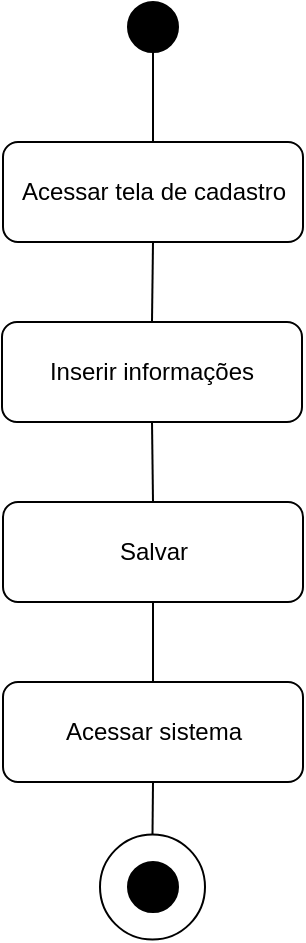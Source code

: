 <mxfile version="24.3.0" type="github">
  <diagram name="Page-1" id="N3A8b8TX40ZMctIMAG97">
    <mxGraphModel dx="1050" dy="522" grid="1" gridSize="10" guides="1" tooltips="1" connect="1" arrows="1" fold="1" page="1" pageScale="1" pageWidth="850" pageHeight="1100" math="0" shadow="0">
      <root>
        <mxCell id="0" />
        <mxCell id="1" parent="0" />
        <mxCell id="KmhG0W8TlTInAKrKDEGv-1" value="" style="ellipse;whiteSpace=wrap;html=1;aspect=fixed;fillColor=#000000;" vertex="1" parent="1">
          <mxGeometry x="413" y="80" width="25" height="25" as="geometry" />
        </mxCell>
        <mxCell id="KmhG0W8TlTInAKrKDEGv-2" value="" style="endArrow=none;html=1;rounded=0;entryX=0.5;entryY=1;entryDx=0;entryDy=0;exitX=0.5;exitY=0;exitDx=0;exitDy=0;" edge="1" parent="1" source="KmhG0W8TlTInAKrKDEGv-3" target="KmhG0W8TlTInAKrKDEGv-1">
          <mxGeometry width="50" height="50" relative="1" as="geometry">
            <mxPoint x="426" y="140" as="sourcePoint" />
            <mxPoint x="420" y="170" as="targetPoint" />
          </mxGeometry>
        </mxCell>
        <mxCell id="KmhG0W8TlTInAKrKDEGv-3" value="Acessar tela de cadastro" style="rounded=1;whiteSpace=wrap;html=1;" vertex="1" parent="1">
          <mxGeometry x="350.5" y="150" width="150" height="50" as="geometry" />
        </mxCell>
        <mxCell id="KmhG0W8TlTInAKrKDEGv-4" value="Inserir informações" style="rounded=1;whiteSpace=wrap;html=1;" vertex="1" parent="1">
          <mxGeometry x="350" y="240" width="150" height="50" as="geometry" />
        </mxCell>
        <mxCell id="KmhG0W8TlTInAKrKDEGv-6" value="Salvar" style="rounded=1;whiteSpace=wrap;html=1;" vertex="1" parent="1">
          <mxGeometry x="350.5" y="330" width="150" height="50" as="geometry" />
        </mxCell>
        <mxCell id="KmhG0W8TlTInAKrKDEGv-7" value="Acessar sistema" style="rounded=1;whiteSpace=wrap;html=1;" vertex="1" parent="1">
          <mxGeometry x="350.5" y="420" width="150" height="50" as="geometry" />
        </mxCell>
        <mxCell id="KmhG0W8TlTInAKrKDEGv-8" value="" style="endArrow=none;html=1;rounded=0;entryX=0.5;entryY=1;entryDx=0;entryDy=0;exitX=0.5;exitY=0;exitDx=0;exitDy=0;" edge="1" parent="1" source="KmhG0W8TlTInAKrKDEGv-4" target="KmhG0W8TlTInAKrKDEGv-3">
          <mxGeometry width="50" height="50" relative="1" as="geometry">
            <mxPoint x="190" y="300" as="sourcePoint" />
            <mxPoint x="240" y="250" as="targetPoint" />
          </mxGeometry>
        </mxCell>
        <mxCell id="KmhG0W8TlTInAKrKDEGv-9" value="" style="endArrow=none;html=1;rounded=0;entryX=0.5;entryY=1;entryDx=0;entryDy=0;exitX=0.5;exitY=0;exitDx=0;exitDy=0;" edge="1" parent="1" source="KmhG0W8TlTInAKrKDEGv-6" target="KmhG0W8TlTInAKrKDEGv-4">
          <mxGeometry width="50" height="50" relative="1" as="geometry">
            <mxPoint x="220" y="360" as="sourcePoint" />
            <mxPoint x="270" y="310" as="targetPoint" />
          </mxGeometry>
        </mxCell>
        <mxCell id="KmhG0W8TlTInAKrKDEGv-10" value="" style="endArrow=none;html=1;rounded=0;entryX=0.5;entryY=1;entryDx=0;entryDy=0;exitX=0.5;exitY=0;exitDx=0;exitDy=0;" edge="1" parent="1" source="KmhG0W8TlTInAKrKDEGv-7" target="KmhG0W8TlTInAKrKDEGv-6">
          <mxGeometry width="50" height="50" relative="1" as="geometry">
            <mxPoint x="210" y="480" as="sourcePoint" />
            <mxPoint x="260" y="430" as="targetPoint" />
          </mxGeometry>
        </mxCell>
        <mxCell id="KmhG0W8TlTInAKrKDEGv-12" value="" style="ellipse;whiteSpace=wrap;html=1;aspect=fixed;" vertex="1" parent="1">
          <mxGeometry x="399" y="496.25" width="52.5" height="52.5" as="geometry" />
        </mxCell>
        <mxCell id="KmhG0W8TlTInAKrKDEGv-11" value="" style="ellipse;whiteSpace=wrap;html=1;aspect=fixed;fillColor=#000000;" vertex="1" parent="1">
          <mxGeometry x="413" y="510" width="25" height="25" as="geometry" />
        </mxCell>
        <mxCell id="KmhG0W8TlTInAKrKDEGv-13" value="" style="endArrow=none;html=1;rounded=0;entryX=0.5;entryY=1;entryDx=0;entryDy=0;exitX=0.5;exitY=0;exitDx=0;exitDy=0;" edge="1" parent="1" source="KmhG0W8TlTInAKrKDEGv-12" target="KmhG0W8TlTInAKrKDEGv-7">
          <mxGeometry width="50" height="50" relative="1" as="geometry">
            <mxPoint x="260" y="530" as="sourcePoint" />
            <mxPoint x="310" y="480" as="targetPoint" />
          </mxGeometry>
        </mxCell>
      </root>
    </mxGraphModel>
  </diagram>
</mxfile>
